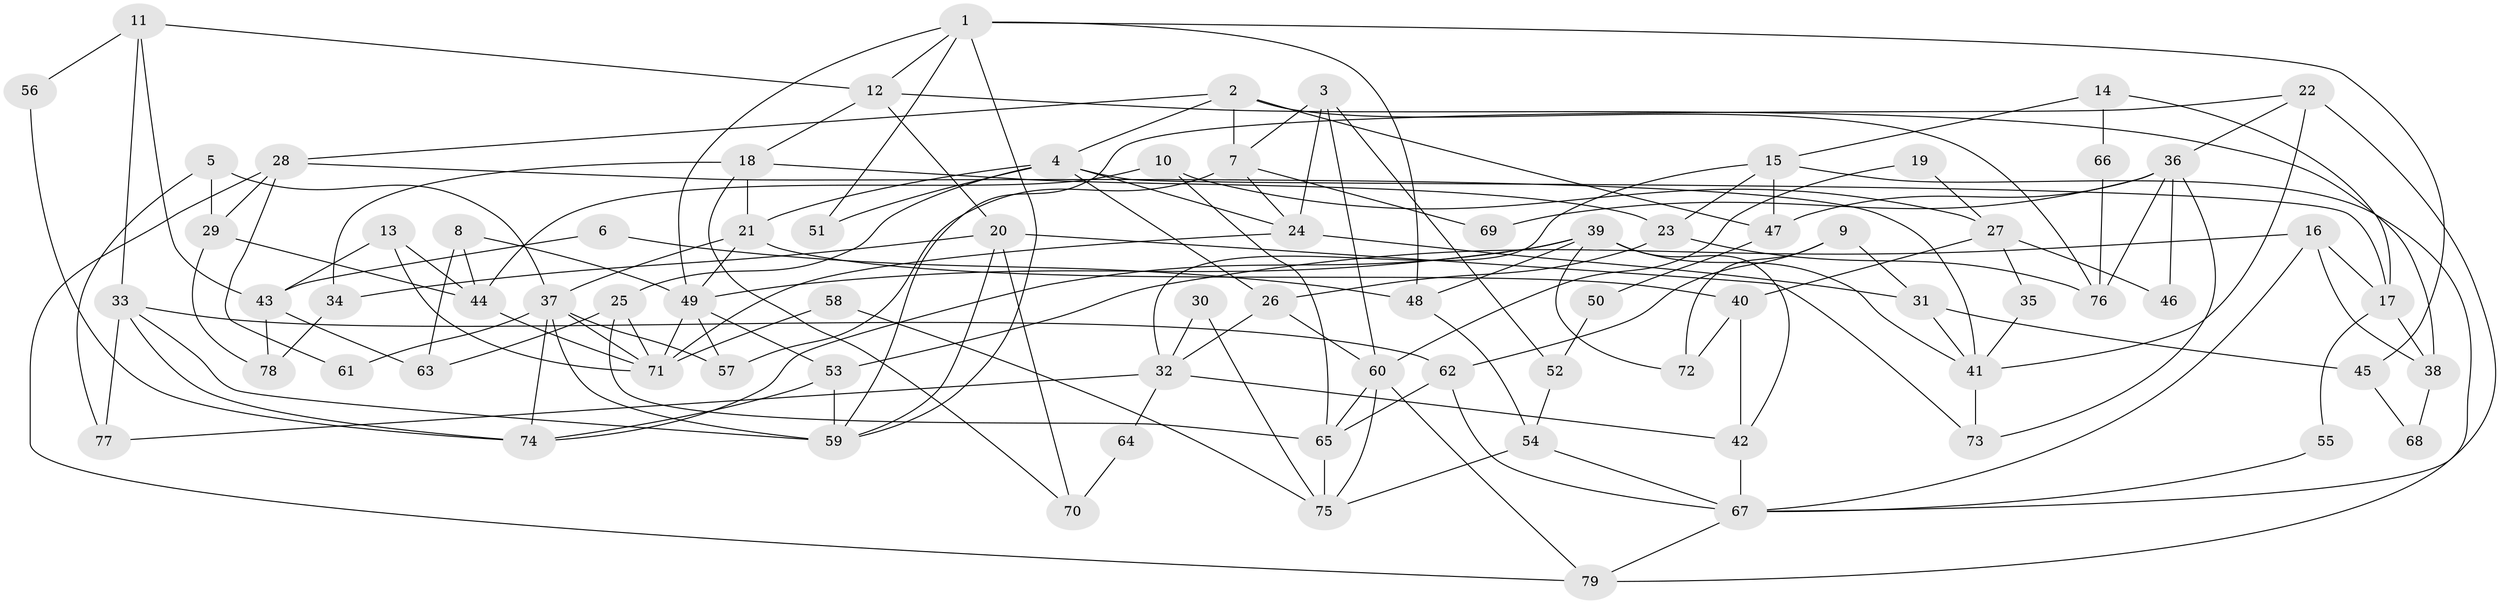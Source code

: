 // coarse degree distribution, {4: 0.16363636363636364, 3: 0.18181818181818182, 2: 0.2727272727272727, 7: 0.07272727272727272, 5: 0.16363636363636364, 6: 0.09090909090909091, 13: 0.01818181818181818, 10: 0.01818181818181818, 8: 0.01818181818181818}
// Generated by graph-tools (version 1.1) at 2025/53/03/04/25 21:53:46]
// undirected, 79 vertices, 158 edges
graph export_dot {
graph [start="1"]
  node [color=gray90,style=filled];
  1;
  2;
  3;
  4;
  5;
  6;
  7;
  8;
  9;
  10;
  11;
  12;
  13;
  14;
  15;
  16;
  17;
  18;
  19;
  20;
  21;
  22;
  23;
  24;
  25;
  26;
  27;
  28;
  29;
  30;
  31;
  32;
  33;
  34;
  35;
  36;
  37;
  38;
  39;
  40;
  41;
  42;
  43;
  44;
  45;
  46;
  47;
  48;
  49;
  50;
  51;
  52;
  53;
  54;
  55;
  56;
  57;
  58;
  59;
  60;
  61;
  62;
  63;
  64;
  65;
  66;
  67;
  68;
  69;
  70;
  71;
  72;
  73;
  74;
  75;
  76;
  77;
  78;
  79;
  1 -- 12;
  1 -- 59;
  1 -- 45;
  1 -- 48;
  1 -- 49;
  1 -- 51;
  2 -- 76;
  2 -- 4;
  2 -- 7;
  2 -- 28;
  2 -- 47;
  3 -- 24;
  3 -- 7;
  3 -- 52;
  3 -- 60;
  4 -- 21;
  4 -- 26;
  4 -- 17;
  4 -- 24;
  4 -- 25;
  4 -- 51;
  5 -- 77;
  5 -- 37;
  5 -- 29;
  6 -- 43;
  6 -- 48;
  7 -- 24;
  7 -- 57;
  7 -- 69;
  8 -- 44;
  8 -- 49;
  8 -- 63;
  9 -- 72;
  9 -- 62;
  9 -- 31;
  10 -- 65;
  10 -- 44;
  10 -- 27;
  11 -- 33;
  11 -- 43;
  11 -- 12;
  11 -- 56;
  12 -- 18;
  12 -- 20;
  12 -- 38;
  13 -- 44;
  13 -- 71;
  13 -- 43;
  14 -- 15;
  14 -- 17;
  14 -- 66;
  15 -- 47;
  15 -- 79;
  15 -- 23;
  15 -- 32;
  16 -- 17;
  16 -- 67;
  16 -- 38;
  16 -- 53;
  17 -- 38;
  17 -- 55;
  18 -- 34;
  18 -- 21;
  18 -- 23;
  18 -- 70;
  19 -- 27;
  19 -- 60;
  20 -- 59;
  20 -- 34;
  20 -- 70;
  20 -- 73;
  21 -- 37;
  21 -- 49;
  21 -- 40;
  22 -- 67;
  22 -- 59;
  22 -- 36;
  22 -- 41;
  23 -- 26;
  23 -- 76;
  24 -- 31;
  24 -- 71;
  25 -- 71;
  25 -- 63;
  25 -- 65;
  26 -- 60;
  26 -- 32;
  27 -- 40;
  27 -- 35;
  27 -- 46;
  28 -- 41;
  28 -- 29;
  28 -- 61;
  28 -- 79;
  29 -- 44;
  29 -- 78;
  30 -- 75;
  30 -- 32;
  31 -- 41;
  31 -- 45;
  32 -- 42;
  32 -- 64;
  32 -- 77;
  33 -- 74;
  33 -- 59;
  33 -- 62;
  33 -- 77;
  34 -- 78;
  35 -- 41;
  36 -- 73;
  36 -- 46;
  36 -- 47;
  36 -- 69;
  36 -- 76;
  37 -- 57;
  37 -- 71;
  37 -- 59;
  37 -- 61;
  37 -- 74;
  38 -- 68;
  39 -- 49;
  39 -- 42;
  39 -- 41;
  39 -- 48;
  39 -- 72;
  39 -- 74;
  40 -- 42;
  40 -- 72;
  41 -- 73;
  42 -- 67;
  43 -- 63;
  43 -- 78;
  44 -- 71;
  45 -- 68;
  47 -- 50;
  48 -- 54;
  49 -- 53;
  49 -- 57;
  49 -- 71;
  50 -- 52;
  52 -- 54;
  53 -- 74;
  53 -- 59;
  54 -- 67;
  54 -- 75;
  55 -- 67;
  56 -- 74;
  58 -- 75;
  58 -- 71;
  60 -- 75;
  60 -- 65;
  60 -- 79;
  62 -- 65;
  62 -- 67;
  64 -- 70;
  65 -- 75;
  66 -- 76;
  67 -- 79;
}
